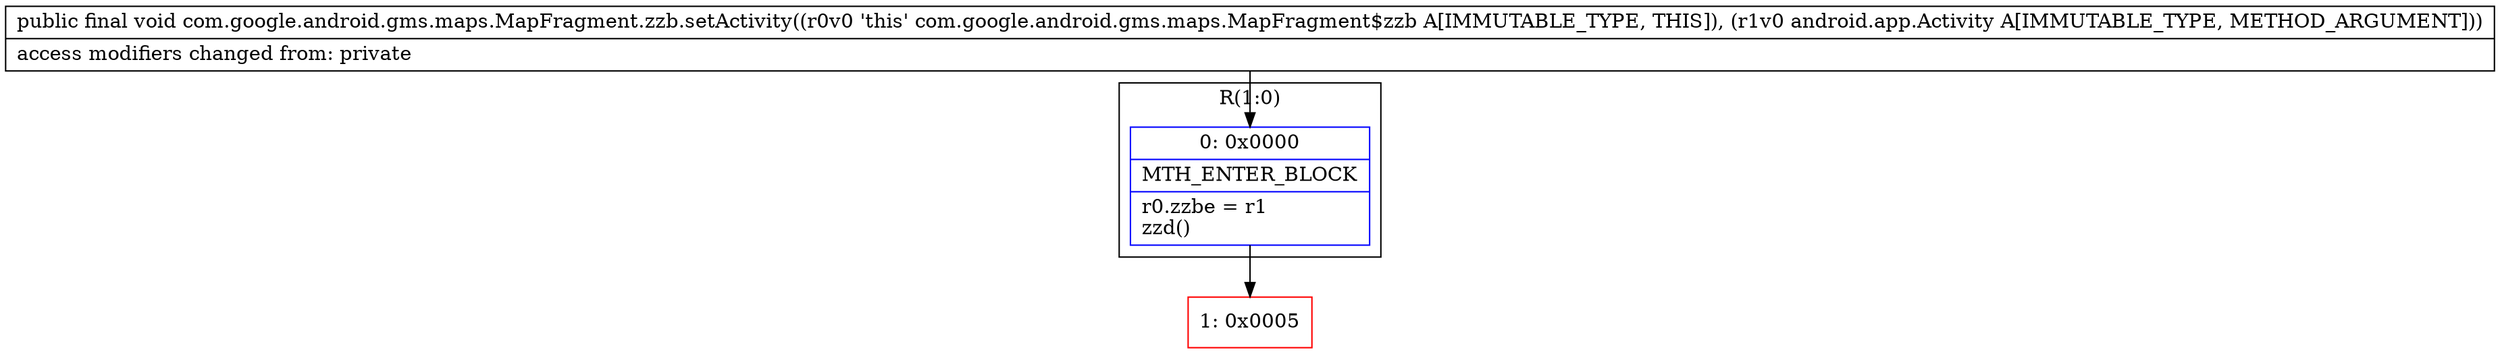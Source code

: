 digraph "CFG forcom.google.android.gms.maps.MapFragment.zzb.setActivity(Landroid\/app\/Activity;)V" {
subgraph cluster_Region_367209679 {
label = "R(1:0)";
node [shape=record,color=blue];
Node_0 [shape=record,label="{0\:\ 0x0000|MTH_ENTER_BLOCK\l|r0.zzbe = r1\lzzd()\l}"];
}
Node_1 [shape=record,color=red,label="{1\:\ 0x0005}"];
MethodNode[shape=record,label="{public final void com.google.android.gms.maps.MapFragment.zzb.setActivity((r0v0 'this' com.google.android.gms.maps.MapFragment$zzb A[IMMUTABLE_TYPE, THIS]), (r1v0 android.app.Activity A[IMMUTABLE_TYPE, METHOD_ARGUMENT]))  | access modifiers changed from: private\l}"];
MethodNode -> Node_0;
Node_0 -> Node_1;
}

